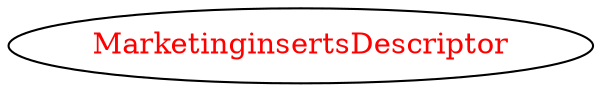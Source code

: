 digraph dependencyGraph {
 concentrate=true;
 ranksep="2.0";
 rankdir="LR"; 
 splines="ortho";
"MarketinginsertsDescriptor" [fontcolor="red"];
}